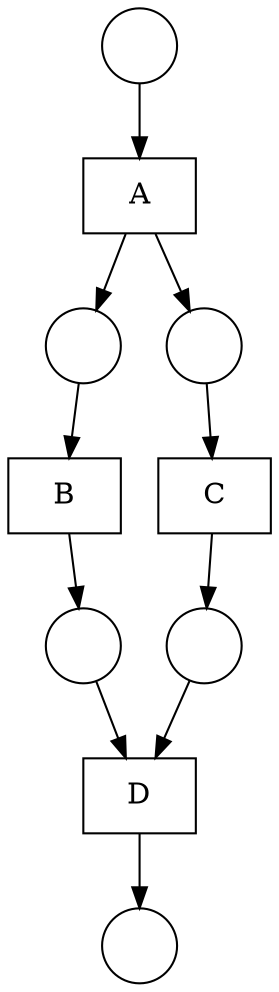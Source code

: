 digraph "Fittest net" {
	node [shape=box]
	A [label=A]
	B [label=B]
	C [label=C]
	D [label=D]
	node [shape=circle]
	1 [label=" "]
	2 [label=" "]
	3 [label=" "]
	4 [label=" "]
	5 [label=" "]
	6 [label=" "]
	1 -> A
	A -> 2
	A -> 3
	2 -> B
	B -> 4
	3 -> C
	C -> 5
	4 -> D
	5 -> D
	D -> 6
}
